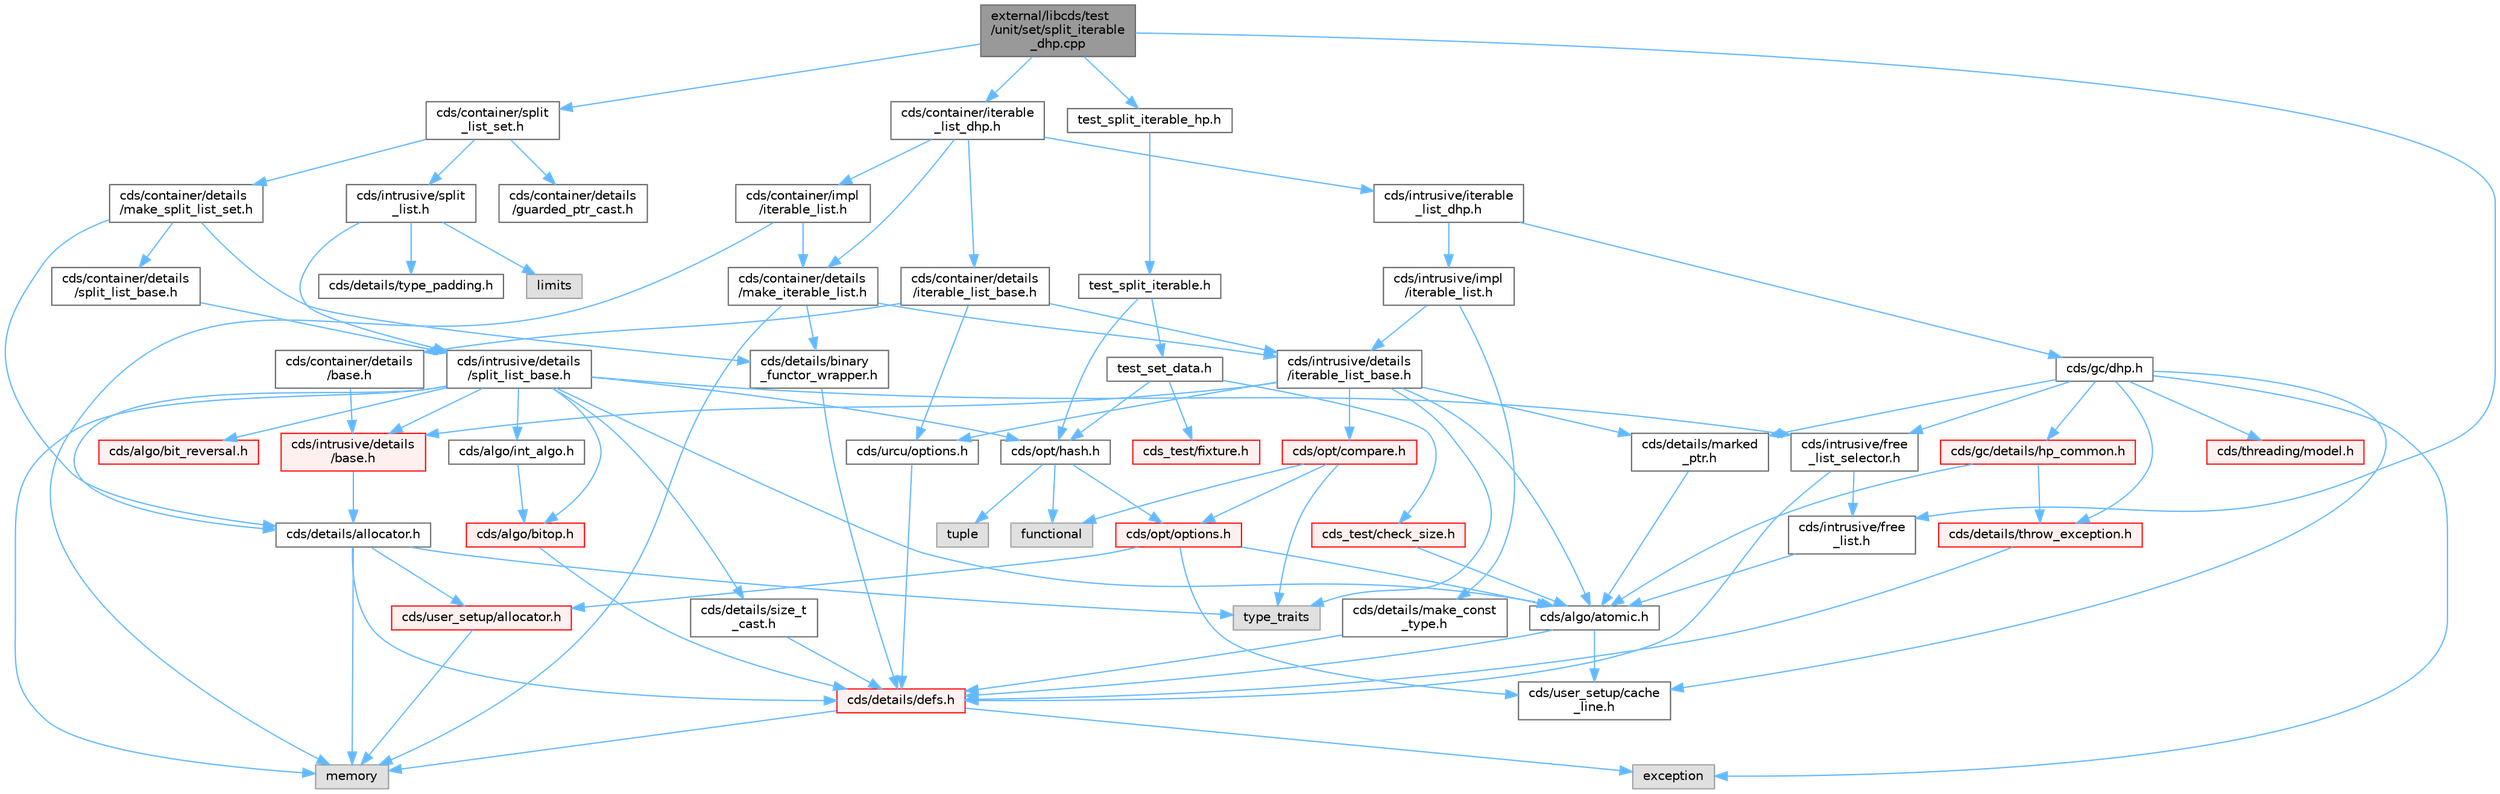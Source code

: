 digraph "external/libcds/test/unit/set/split_iterable_dhp.cpp"
{
 // LATEX_PDF_SIZE
  bgcolor="transparent";
  edge [fontname=Helvetica,fontsize=10,labelfontname=Helvetica,labelfontsize=10];
  node [fontname=Helvetica,fontsize=10,shape=box,height=0.2,width=0.4];
  Node1 [id="Node000001",label="external/libcds/test\l/unit/set/split_iterable\l_dhp.cpp",height=0.2,width=0.4,color="gray40", fillcolor="grey60", style="filled", fontcolor="black",tooltip=" "];
  Node1 -> Node2 [id="edge1_Node000001_Node000002",color="steelblue1",style="solid",tooltip=" "];
  Node2 [id="Node000002",label="test_split_iterable_hp.h",height=0.2,width=0.4,color="grey40", fillcolor="white", style="filled",URL="$test__split__iterable__hp_8h.html",tooltip=" "];
  Node2 -> Node3 [id="edge2_Node000002_Node000003",color="steelblue1",style="solid",tooltip=" "];
  Node3 [id="Node000003",label="test_split_iterable.h",height=0.2,width=0.4,color="grey40", fillcolor="white", style="filled",URL="$test__split__iterable_8h.html",tooltip=" "];
  Node3 -> Node4 [id="edge3_Node000003_Node000004",color="steelblue1",style="solid",tooltip=" "];
  Node4 [id="Node000004",label="test_set_data.h",height=0.2,width=0.4,color="grey40", fillcolor="white", style="filled",URL="$test__set__data_8h.html",tooltip=" "];
  Node4 -> Node5 [id="edge4_Node000004_Node000005",color="steelblue1",style="solid",tooltip=" "];
  Node5 [id="Node000005",label="cds_test/check_size.h",height=0.2,width=0.4,color="red", fillcolor="#FFF0F0", style="filled",URL="$check__size_8h.html",tooltip=" "];
  Node5 -> Node8 [id="edge5_Node000005_Node000008",color="steelblue1",style="solid",tooltip=" "];
  Node8 [id="Node000008",label="cds/algo/atomic.h",height=0.2,width=0.4,color="grey40", fillcolor="white", style="filled",URL="$external_2libcds_2cds_2algo_2atomic_8h.html",tooltip=" "];
  Node8 -> Node9 [id="edge6_Node000008_Node000009",color="steelblue1",style="solid",tooltip=" "];
  Node9 [id="Node000009",label="cds/details/defs.h",height=0.2,width=0.4,color="red", fillcolor="#FFF0F0", style="filled",URL="$details_2defs_8h.html",tooltip=" "];
  Node9 -> Node14 [id="edge7_Node000009_Node000014",color="steelblue1",style="solid",tooltip=" "];
  Node14 [id="Node000014",label="exception",height=0.2,width=0.4,color="grey60", fillcolor="#E0E0E0", style="filled",tooltip=" "];
  Node9 -> Node17 [id="edge8_Node000009_Node000017",color="steelblue1",style="solid",tooltip=" "];
  Node17 [id="Node000017",label="memory",height=0.2,width=0.4,color="grey60", fillcolor="#E0E0E0", style="filled",tooltip=" "];
  Node8 -> Node22 [id="edge9_Node000008_Node000022",color="steelblue1",style="solid",tooltip=" "];
  Node22 [id="Node000022",label="cds/user_setup/cache\l_line.h",height=0.2,width=0.4,color="grey40", fillcolor="white", style="filled",URL="$cache__line_8h.html",tooltip="Cache-line size definition"];
  Node4 -> Node23 [id="edge10_Node000004_Node000023",color="steelblue1",style="solid",tooltip=" "];
  Node23 [id="Node000023",label="cds_test/fixture.h",height=0.2,width=0.4,color="red", fillcolor="#FFF0F0", style="filled",URL="$fixture_8h.html",tooltip=" "];
  Node4 -> Node26 [id="edge11_Node000004_Node000026",color="steelblue1",style="solid",tooltip=" "];
  Node26 [id="Node000026",label="cds/opt/hash.h",height=0.2,width=0.4,color="grey40", fillcolor="white", style="filled",URL="$external_2libcds_2cds_2opt_2hash_8h.html",tooltip=" "];
  Node26 -> Node27 [id="edge12_Node000026_Node000027",color="steelblue1",style="solid",tooltip=" "];
  Node27 [id="Node000027",label="tuple",height=0.2,width=0.4,color="grey60", fillcolor="#E0E0E0", style="filled",tooltip=" "];
  Node26 -> Node28 [id="edge13_Node000026_Node000028",color="steelblue1",style="solid",tooltip=" "];
  Node28 [id="Node000028",label="functional",height=0.2,width=0.4,color="grey60", fillcolor="#E0E0E0", style="filled",tooltip=" "];
  Node26 -> Node29 [id="edge14_Node000026_Node000029",color="steelblue1",style="solid",tooltip=" "];
  Node29 [id="Node000029",label="cds/opt/options.h",height=0.2,width=0.4,color="red", fillcolor="#FFF0F0", style="filled",URL="$opt_2options_8h.html",tooltip=" "];
  Node29 -> Node32 [id="edge15_Node000029_Node000032",color="steelblue1",style="solid",tooltip=" "];
  Node32 [id="Node000032",label="cds/user_setup/allocator.h",height=0.2,width=0.4,color="red", fillcolor="#FFF0F0", style="filled",URL="$external_2libcds_2cds_2user__setup_2allocator_8h.html",tooltip="Default implementation of allocator classes."];
  Node32 -> Node17 [id="edge16_Node000032_Node000017",color="steelblue1",style="solid",tooltip=" "];
  Node29 -> Node22 [id="edge17_Node000029_Node000022",color="steelblue1",style="solid",tooltip=" "];
  Node29 -> Node8 [id="edge18_Node000029_Node000008",color="steelblue1",style="solid",tooltip=" "];
  Node3 -> Node26 [id="edge19_Node000003_Node000026",color="steelblue1",style="solid",tooltip=" "];
  Node1 -> Node47 [id="edge20_Node000001_Node000047",color="steelblue1",style="solid",tooltip=" "];
  Node47 [id="Node000047",label="cds/container/iterable\l_list_dhp.h",height=0.2,width=0.4,color="grey40", fillcolor="white", style="filled",URL="$container_2iterable__list__dhp_8h.html",tooltip=" "];
  Node47 -> Node48 [id="edge21_Node000047_Node000048",color="steelblue1",style="solid",tooltip=" "];
  Node48 [id="Node000048",label="cds/container/details\l/iterable_list_base.h",height=0.2,width=0.4,color="grey40", fillcolor="white", style="filled",URL="$container_2details_2iterable__list__base_8h.html",tooltip=" "];
  Node48 -> Node49 [id="edge22_Node000048_Node000049",color="steelblue1",style="solid",tooltip=" "];
  Node49 [id="Node000049",label="cds/container/details\l/base.h",height=0.2,width=0.4,color="grey40", fillcolor="white", style="filled",URL="$external_2libcds_2cds_2container_2details_2base_8h.html",tooltip=" "];
  Node49 -> Node50 [id="edge23_Node000049_Node000050",color="steelblue1",style="solid",tooltip=" "];
  Node50 [id="Node000050",label="cds/intrusive/details\l/base.h",height=0.2,width=0.4,color="red", fillcolor="#FFF0F0", style="filled",URL="$external_2libcds_2cds_2intrusive_2details_2base_8h.html",tooltip=" "];
  Node50 -> Node53 [id="edge24_Node000050_Node000053",color="steelblue1",style="solid",tooltip=" "];
  Node53 [id="Node000053",label="cds/details/allocator.h",height=0.2,width=0.4,color="grey40", fillcolor="white", style="filled",URL="$external_2libcds_2cds_2details_2allocator_8h.html",tooltip=" "];
  Node53 -> Node54 [id="edge25_Node000053_Node000054",color="steelblue1",style="solid",tooltip=" "];
  Node54 [id="Node000054",label="type_traits",height=0.2,width=0.4,color="grey60", fillcolor="#E0E0E0", style="filled",tooltip=" "];
  Node53 -> Node17 [id="edge26_Node000053_Node000017",color="steelblue1",style="solid",tooltip=" "];
  Node53 -> Node9 [id="edge27_Node000053_Node000009",color="steelblue1",style="solid",tooltip=" "];
  Node53 -> Node32 [id="edge28_Node000053_Node000032",color="steelblue1",style="solid",tooltip=" "];
  Node48 -> Node59 [id="edge29_Node000048_Node000059",color="steelblue1",style="solid",tooltip=" "];
  Node59 [id="Node000059",label="cds/intrusive/details\l/iterable_list_base.h",height=0.2,width=0.4,color="grey40", fillcolor="white", style="filled",URL="$intrusive_2details_2iterable__list__base_8h.html",tooltip=" "];
  Node59 -> Node54 [id="edge30_Node000059_Node000054",color="steelblue1",style="solid",tooltip=" "];
  Node59 -> Node50 [id="edge31_Node000059_Node000050",color="steelblue1",style="solid",tooltip=" "];
  Node59 -> Node60 [id="edge32_Node000059_Node000060",color="steelblue1",style="solid",tooltip=" "];
  Node60 [id="Node000060",label="cds/opt/compare.h",height=0.2,width=0.4,color="red", fillcolor="#FFF0F0", style="filled",URL="$external_2libcds_2cds_2opt_2compare_8h.html",tooltip=" "];
  Node60 -> Node54 [id="edge33_Node000060_Node000054",color="steelblue1",style="solid",tooltip=" "];
  Node60 -> Node28 [id="edge34_Node000060_Node000028",color="steelblue1",style="solid",tooltip=" "];
  Node60 -> Node29 [id="edge35_Node000060_Node000029",color="steelblue1",style="solid",tooltip=" "];
  Node59 -> Node8 [id="edge36_Node000059_Node000008",color="steelblue1",style="solid",tooltip=" "];
  Node59 -> Node61 [id="edge37_Node000059_Node000061",color="steelblue1",style="solid",tooltip=" "];
  Node61 [id="Node000061",label="cds/details/marked\l_ptr.h",height=0.2,width=0.4,color="grey40", fillcolor="white", style="filled",URL="$marked__ptr_8h.html",tooltip=" "];
  Node61 -> Node8 [id="edge38_Node000061_Node000008",color="steelblue1",style="solid",tooltip=" "];
  Node59 -> Node62 [id="edge39_Node000059_Node000062",color="steelblue1",style="solid",tooltip=" "];
  Node62 [id="Node000062",label="cds/urcu/options.h",height=0.2,width=0.4,color="grey40", fillcolor="white", style="filled",URL="$urcu_2options_8h.html",tooltip=" "];
  Node62 -> Node9 [id="edge40_Node000062_Node000009",color="steelblue1",style="solid",tooltip=" "];
  Node48 -> Node62 [id="edge41_Node000048_Node000062",color="steelblue1",style="solid",tooltip=" "];
  Node47 -> Node63 [id="edge42_Node000047_Node000063",color="steelblue1",style="solid",tooltip=" "];
  Node63 [id="Node000063",label="cds/intrusive/iterable\l_list_dhp.h",height=0.2,width=0.4,color="grey40", fillcolor="white", style="filled",URL="$intrusive_2iterable__list__dhp_8h.html",tooltip=" "];
  Node63 -> Node64 [id="edge43_Node000063_Node000064",color="steelblue1",style="solid",tooltip=" "];
  Node64 [id="Node000064",label="cds/intrusive/impl\l/iterable_list.h",height=0.2,width=0.4,color="grey40", fillcolor="white", style="filled",URL="$intrusive_2impl_2iterable__list_8h.html",tooltip=" "];
  Node64 -> Node59 [id="edge44_Node000064_Node000059",color="steelblue1",style="solid",tooltip=" "];
  Node64 -> Node65 [id="edge45_Node000064_Node000065",color="steelblue1",style="solid",tooltip=" "];
  Node65 [id="Node000065",label="cds/details/make_const\l_type.h",height=0.2,width=0.4,color="grey40", fillcolor="white", style="filled",URL="$make__const__type_8h.html",tooltip=" "];
  Node65 -> Node9 [id="edge46_Node000065_Node000009",color="steelblue1",style="solid",tooltip=" "];
  Node63 -> Node66 [id="edge47_Node000063_Node000066",color="steelblue1",style="solid",tooltip=" "];
  Node66 [id="Node000066",label="cds/gc/dhp.h",height=0.2,width=0.4,color="grey40", fillcolor="white", style="filled",URL="$dhp_8h.html",tooltip=" "];
  Node66 -> Node14 [id="edge48_Node000066_Node000014",color="steelblue1",style="solid",tooltip=" "];
  Node66 -> Node67 [id="edge49_Node000066_Node000067",color="steelblue1",style="solid",tooltip=" "];
  Node67 [id="Node000067",label="cds/gc/details/hp_common.h",height=0.2,width=0.4,color="red", fillcolor="#FFF0F0", style="filled",URL="$hp__common_8h.html",tooltip=" "];
  Node67 -> Node8 [id="edge50_Node000067_Node000008",color="steelblue1",style="solid",tooltip=" "];
  Node67 -> Node44 [id="edge51_Node000067_Node000044",color="steelblue1",style="solid",tooltip=" "];
  Node44 [id="Node000044",label="cds/details/throw_exception.h",height=0.2,width=0.4,color="red", fillcolor="#FFF0F0", style="filled",URL="$throw__exception_8h.html",tooltip=" "];
  Node44 -> Node9 [id="edge52_Node000044_Node000009",color="steelblue1",style="solid",tooltip=" "];
  Node66 -> Node69 [id="edge53_Node000066_Node000069",color="steelblue1",style="solid",tooltip=" "];
  Node69 [id="Node000069",label="cds/threading/model.h",height=0.2,width=0.4,color="red", fillcolor="#FFF0F0", style="filled",URL="$model_8h.html",tooltip=" "];
  Node66 -> Node81 [id="edge54_Node000066_Node000081",color="steelblue1",style="solid",tooltip=" "];
  Node81 [id="Node000081",label="cds/intrusive/free\l_list_selector.h",height=0.2,width=0.4,color="grey40", fillcolor="white", style="filled",URL="$free__list__selector_8h.html",tooltip=" "];
  Node81 -> Node9 [id="edge55_Node000081_Node000009",color="steelblue1",style="solid",tooltip=" "];
  Node81 -> Node82 [id="edge56_Node000081_Node000082",color="steelblue1",style="solid",tooltip=" "];
  Node82 [id="Node000082",label="cds/intrusive/free\l_list.h",height=0.2,width=0.4,color="grey40", fillcolor="white", style="filled",URL="$free__list_8h.html",tooltip=" "];
  Node82 -> Node8 [id="edge57_Node000082_Node000008",color="steelblue1",style="solid",tooltip=" "];
  Node66 -> Node44 [id="edge58_Node000066_Node000044",color="steelblue1",style="solid",tooltip=" "];
  Node66 -> Node61 [id="edge59_Node000066_Node000061",color="steelblue1",style="solid",tooltip=" "];
  Node66 -> Node22 [id="edge60_Node000066_Node000022",color="steelblue1",style="solid",tooltip=" "];
  Node47 -> Node83 [id="edge61_Node000047_Node000083",color="steelblue1",style="solid",tooltip=" "];
  Node83 [id="Node000083",label="cds/container/details\l/make_iterable_list.h",height=0.2,width=0.4,color="grey40", fillcolor="white", style="filled",URL="$make__iterable__list_8h.html",tooltip=" "];
  Node83 -> Node59 [id="edge62_Node000083_Node000059",color="steelblue1",style="solid",tooltip=" "];
  Node83 -> Node84 [id="edge63_Node000083_Node000084",color="steelblue1",style="solid",tooltip=" "];
  Node84 [id="Node000084",label="cds/details/binary\l_functor_wrapper.h",height=0.2,width=0.4,color="grey40", fillcolor="white", style="filled",URL="$binary__functor__wrapper_8h.html",tooltip=" "];
  Node84 -> Node9 [id="edge64_Node000084_Node000009",color="steelblue1",style="solid",tooltip=" "];
  Node83 -> Node17 [id="edge65_Node000083_Node000017",color="steelblue1",style="solid",tooltip=" "];
  Node47 -> Node85 [id="edge66_Node000047_Node000085",color="steelblue1",style="solid",tooltip=" "];
  Node85 [id="Node000085",label="cds/container/impl\l/iterable_list.h",height=0.2,width=0.4,color="grey40", fillcolor="white", style="filled",URL="$container_2impl_2iterable__list_8h.html",tooltip=" "];
  Node85 -> Node83 [id="edge67_Node000085_Node000083",color="steelblue1",style="solid",tooltip=" "];
  Node85 -> Node17 [id="edge68_Node000085_Node000017",color="steelblue1",style="solid",tooltip=" "];
  Node1 -> Node86 [id="edge69_Node000001_Node000086",color="steelblue1",style="solid",tooltip=" "];
  Node86 [id="Node000086",label="cds/container/split\l_list_set.h",height=0.2,width=0.4,color="grey40", fillcolor="white", style="filled",URL="$split__list__set_8h.html",tooltip=" "];
  Node86 -> Node87 [id="edge70_Node000086_Node000087",color="steelblue1",style="solid",tooltip=" "];
  Node87 [id="Node000087",label="cds/intrusive/split\l_list.h",height=0.2,width=0.4,color="grey40", fillcolor="white", style="filled",URL="$split__list_8h.html",tooltip=" "];
  Node87 -> Node88 [id="edge71_Node000087_Node000088",color="steelblue1",style="solid",tooltip=" "];
  Node88 [id="Node000088",label="limits",height=0.2,width=0.4,color="grey60", fillcolor="#E0E0E0", style="filled",tooltip=" "];
  Node87 -> Node89 [id="edge72_Node000087_Node000089",color="steelblue1",style="solid",tooltip=" "];
  Node89 [id="Node000089",label="cds/intrusive/details\l/split_list_base.h",height=0.2,width=0.4,color="grey40", fillcolor="white", style="filled",URL="$intrusive_2details_2split__list__base_8h.html",tooltip=" "];
  Node89 -> Node50 [id="edge73_Node000089_Node000050",color="steelblue1",style="solid",tooltip=" "];
  Node89 -> Node8 [id="edge74_Node000089_Node000008",color="steelblue1",style="solid",tooltip=" "];
  Node89 -> Node90 [id="edge75_Node000089_Node000090",color="steelblue1",style="solid",tooltip=" "];
  Node90 [id="Node000090",label="cds/algo/bit_reversal.h",height=0.2,width=0.4,color="red", fillcolor="#FFF0F0", style="filled",URL="$bit__reversal_8h.html",tooltip=" "];
  Node89 -> Node53 [id="edge76_Node000089_Node000053",color="steelblue1",style="solid",tooltip=" "];
  Node89 -> Node37 [id="edge77_Node000089_Node000037",color="steelblue1",style="solid",tooltip=" "];
  Node37 [id="Node000037",label="cds/algo/int_algo.h",height=0.2,width=0.4,color="grey40", fillcolor="white", style="filled",URL="$int__algo_8h.html",tooltip=" "];
  Node37 -> Node38 [id="edge78_Node000037_Node000038",color="steelblue1",style="solid",tooltip=" "];
  Node38 [id="Node000038",label="cds/algo/bitop.h",height=0.2,width=0.4,color="red", fillcolor="#FFF0F0", style="filled",URL="$algo_2bitop_8h.html",tooltip=" "];
  Node38 -> Node9 [id="edge79_Node000038_Node000009",color="steelblue1",style="solid",tooltip=" "];
  Node89 -> Node38 [id="edge80_Node000089_Node000038",color="steelblue1",style="solid",tooltip=" "];
  Node89 -> Node26 [id="edge81_Node000089_Node000026",color="steelblue1",style="solid",tooltip=" "];
  Node89 -> Node81 [id="edge82_Node000089_Node000081",color="steelblue1",style="solid",tooltip=" "];
  Node89 -> Node91 [id="edge83_Node000089_Node000091",color="steelblue1",style="solid",tooltip=" "];
  Node91 [id="Node000091",label="cds/details/size_t\l_cast.h",height=0.2,width=0.4,color="grey40", fillcolor="white", style="filled",URL="$size__t__cast_8h.html",tooltip=" "];
  Node91 -> Node9 [id="edge84_Node000091_Node000009",color="steelblue1",style="solid",tooltip=" "];
  Node89 -> Node17 [id="edge85_Node000089_Node000017",color="steelblue1",style="solid",tooltip=" "];
  Node87 -> Node92 [id="edge86_Node000087_Node000092",color="steelblue1",style="solid",tooltip=" "];
  Node92 [id="Node000092",label="cds/details/type_padding.h",height=0.2,width=0.4,color="grey40", fillcolor="white", style="filled",URL="$type__padding_8h.html",tooltip=" "];
  Node86 -> Node93 [id="edge87_Node000086_Node000093",color="steelblue1",style="solid",tooltip=" "];
  Node93 [id="Node000093",label="cds/container/details\l/make_split_list_set.h",height=0.2,width=0.4,color="grey40", fillcolor="white", style="filled",URL="$make__split__list__set_8h.html",tooltip=" "];
  Node93 -> Node94 [id="edge88_Node000093_Node000094",color="steelblue1",style="solid",tooltip=" "];
  Node94 [id="Node000094",label="cds/container/details\l/split_list_base.h",height=0.2,width=0.4,color="grey40", fillcolor="white", style="filled",URL="$container_2details_2split__list__base_8h.html",tooltip=" "];
  Node94 -> Node89 [id="edge89_Node000094_Node000089",color="steelblue1",style="solid",tooltip=" "];
  Node93 -> Node53 [id="edge90_Node000093_Node000053",color="steelblue1",style="solid",tooltip=" "];
  Node93 -> Node84 [id="edge91_Node000093_Node000084",color="steelblue1",style="solid",tooltip=" "];
  Node86 -> Node95 [id="edge92_Node000086_Node000095",color="steelblue1",style="solid",tooltip=" "];
  Node95 [id="Node000095",label="cds/container/details\l/guarded_ptr_cast.h",height=0.2,width=0.4,color="grey40", fillcolor="white", style="filled",URL="$guarded__ptr__cast_8h.html",tooltip=" "];
  Node1 -> Node82 [id="edge93_Node000001_Node000082",color="steelblue1",style="solid",tooltip=" "];
}
